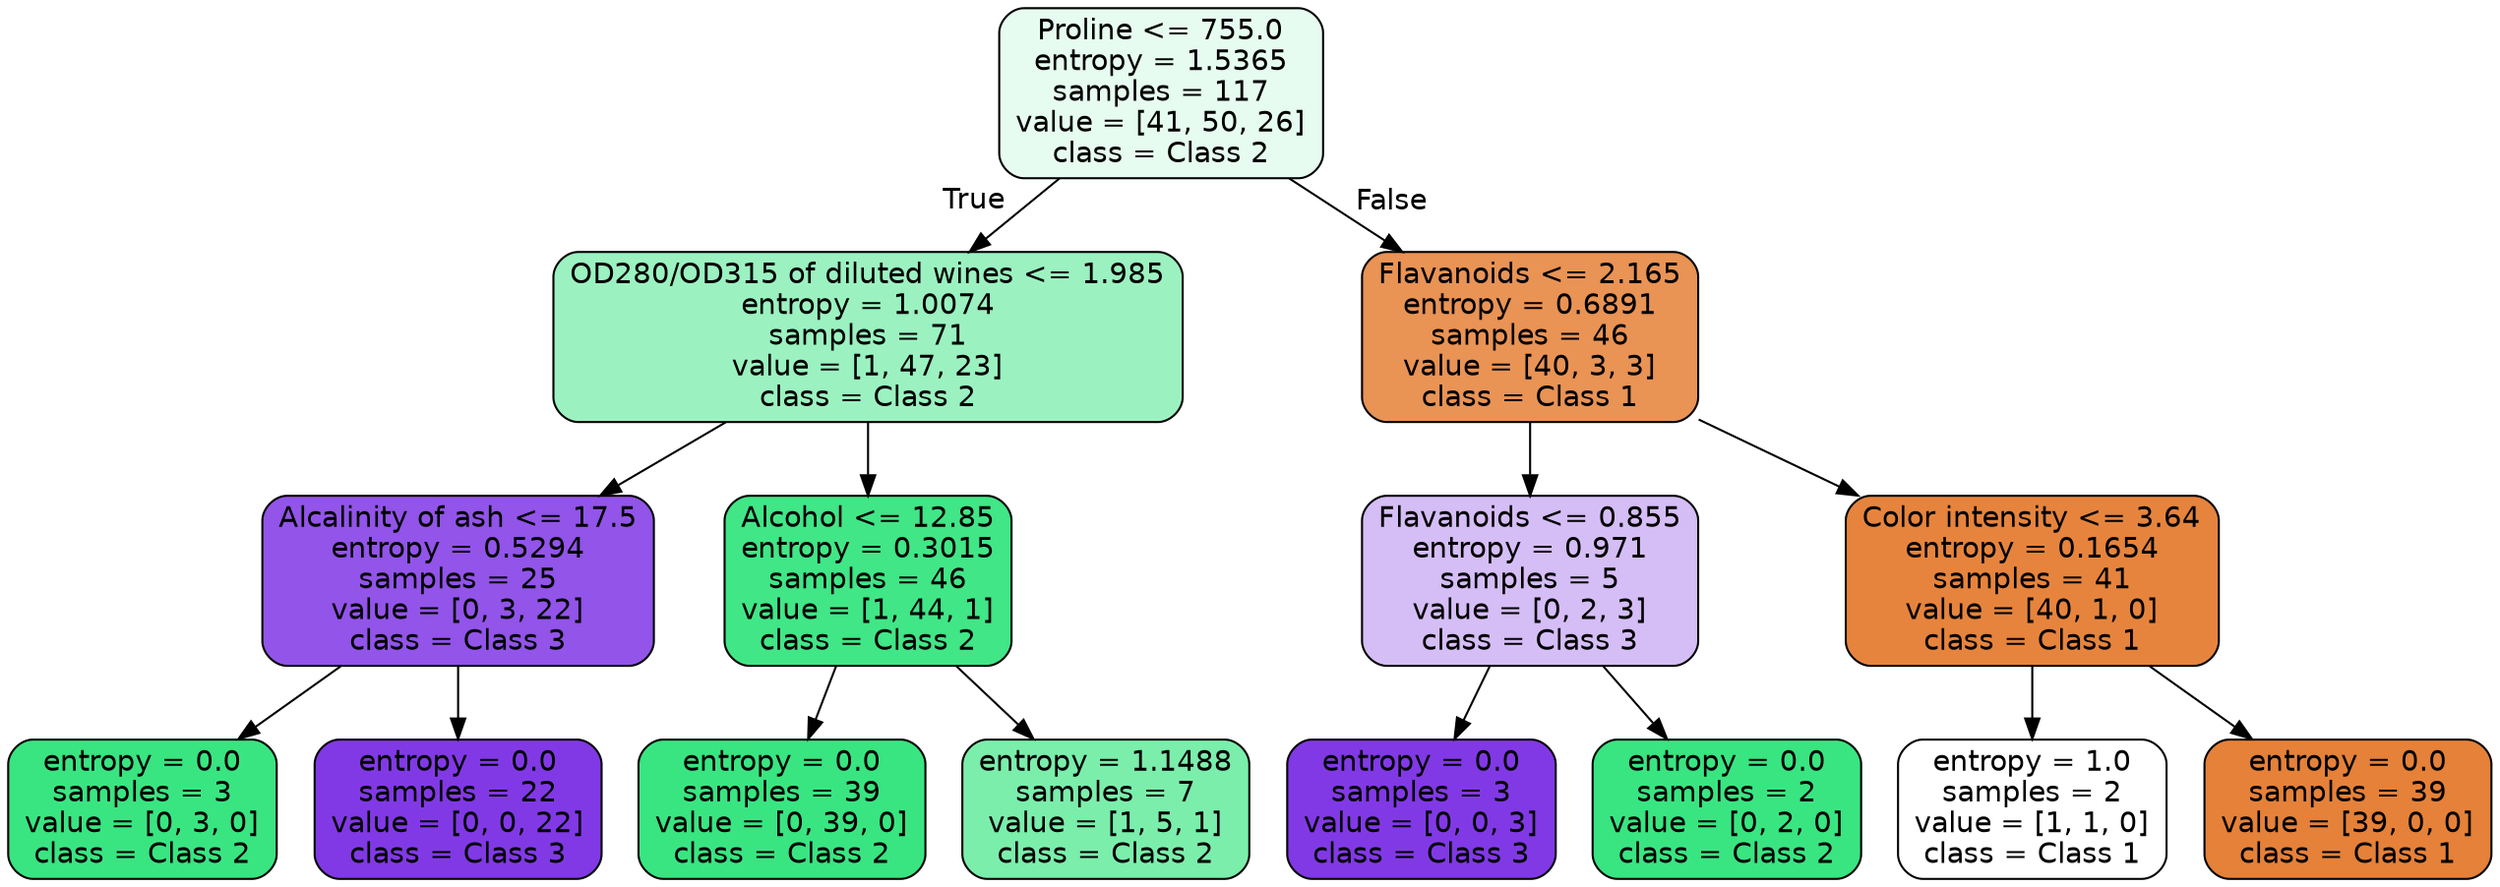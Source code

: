 digraph Tree {
node [shape=box, style="filled, rounded", color="black", fontname=helvetica] ;
edge [fontname=helvetica] ;
0 [label="Proline <= 755.0\nentropy = 1.5365\nsamples = 117\nvalue = [41, 50, 26]\nclass = Class 2", fillcolor="#39e5811e"] ;
1 [label="OD280/OD315 of diluted wines <= 1.985\nentropy = 1.0074\nsamples = 71\nvalue = [1, 47, 23]\nclass = Class 2", fillcolor="#39e58180"] ;
0 -> 1 [labeldistance=2.5, labelangle=45, headlabel="True"] ;
2 [label="Alcalinity of ash <= 17.5\nentropy = 0.5294\nsamples = 25\nvalue = [0, 3, 22]\nclass = Class 3", fillcolor="#8139e5dc"] ;
1 -> 2 ;
3 [label="entropy = 0.0\nsamples = 3\nvalue = [0, 3, 0]\nclass = Class 2", fillcolor="#39e581ff"] ;
2 -> 3 ;
4 [label="entropy = 0.0\nsamples = 22\nvalue = [0, 0, 22]\nclass = Class 3", fillcolor="#8139e5ff"] ;
2 -> 4 ;
5 [label="Alcohol <= 12.85\nentropy = 0.3015\nsamples = 46\nvalue = [1, 44, 1]\nclass = Class 2", fillcolor="#39e581f4"] ;
1 -> 5 ;
6 [label="entropy = 0.0\nsamples = 39\nvalue = [0, 39, 0]\nclass = Class 2", fillcolor="#39e581ff"] ;
5 -> 6 ;
7 [label="entropy = 1.1488\nsamples = 7\nvalue = [1, 5, 1]\nclass = Class 2", fillcolor="#39e581aa"] ;
5 -> 7 ;
8 [label="Flavanoids <= 2.165\nentropy = 0.6891\nsamples = 46\nvalue = [40, 3, 3]\nclass = Class 1", fillcolor="#e58139db"] ;
0 -> 8 [labeldistance=2.5, labelangle=-45, headlabel="False"] ;
9 [label="Flavanoids <= 0.855\nentropy = 0.971\nsamples = 5\nvalue = [0, 2, 3]\nclass = Class 3", fillcolor="#8139e555"] ;
8 -> 9 ;
10 [label="entropy = 0.0\nsamples = 3\nvalue = [0, 0, 3]\nclass = Class 3", fillcolor="#8139e5ff"] ;
9 -> 10 ;
11 [label="entropy = 0.0\nsamples = 2\nvalue = [0, 2, 0]\nclass = Class 2", fillcolor="#39e581ff"] ;
9 -> 11 ;
12 [label="Color intensity <= 3.64\nentropy = 0.1654\nsamples = 41\nvalue = [40, 1, 0]\nclass = Class 1", fillcolor="#e58139f9"] ;
8 -> 12 ;
13 [label="entropy = 1.0\nsamples = 2\nvalue = [1, 1, 0]\nclass = Class 1", fillcolor="#e5813900"] ;
12 -> 13 ;
14 [label="entropy = 0.0\nsamples = 39\nvalue = [39, 0, 0]\nclass = Class 1", fillcolor="#e58139ff"] ;
12 -> 14 ;
}